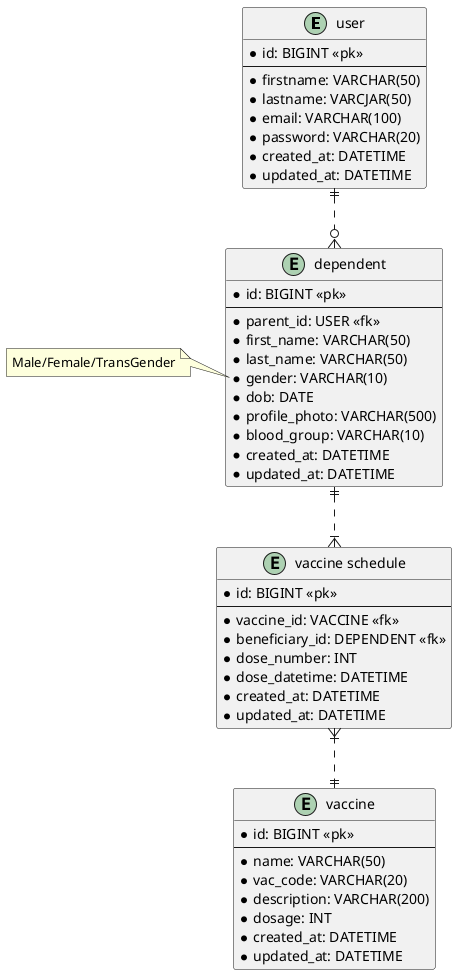 @startuml VacTrack
entity "user" as e01 {
  *id: BIGINT <<pk>>
  --
  *firstname: VARCHAR(50)
  *lastname: VARCJAR(50)
  *email: VARCHAR(100)
  *password: VARCHAR(20)
  *created_at: DATETIME
  *updated_at: DATETIME
}

entity "dependent" as e02 {
  *id: BIGINT <<pk>>
  --
  *parent_id: USER <<fk>>
  *first_name: VARCHAR(50)
  *last_name: VARCHAR(50)
  *gender: VARCHAR(10)
  *dob: DATE
  *profile_photo: VARCHAR(500)
  *blood_group: VARCHAR(10)
  *created_at: DATETIME
  *updated_at: DATETIME
}

note left of e02::gender
Male/Female/TransGender
end note

entity "vaccine schedule" as e03 {
  *id: BIGINT <<pk>>
  --
  *vaccine_id: VACCINE <<fk>>
  *beneficiary_id: DEPENDENT <<fk>>
  *dose_number: INT
  *dose_datetime: DATETIME
  *created_at: DATETIME
  *updated_at: DATETIME
}

entity "vaccine" as e04 {
  *id: BIGINT <<pk>>
  --
  *name: VARCHAR(50)
  *vac_code: VARCHAR(20)
  *description: VARCHAR(200)
  *dosage: INT
  *created_at: DATETIME
  *updated_at: DATETIME
}

e01 ||..o{ e02
e02 ||..|{ e03
e03 }|..|| e04
@enduml
